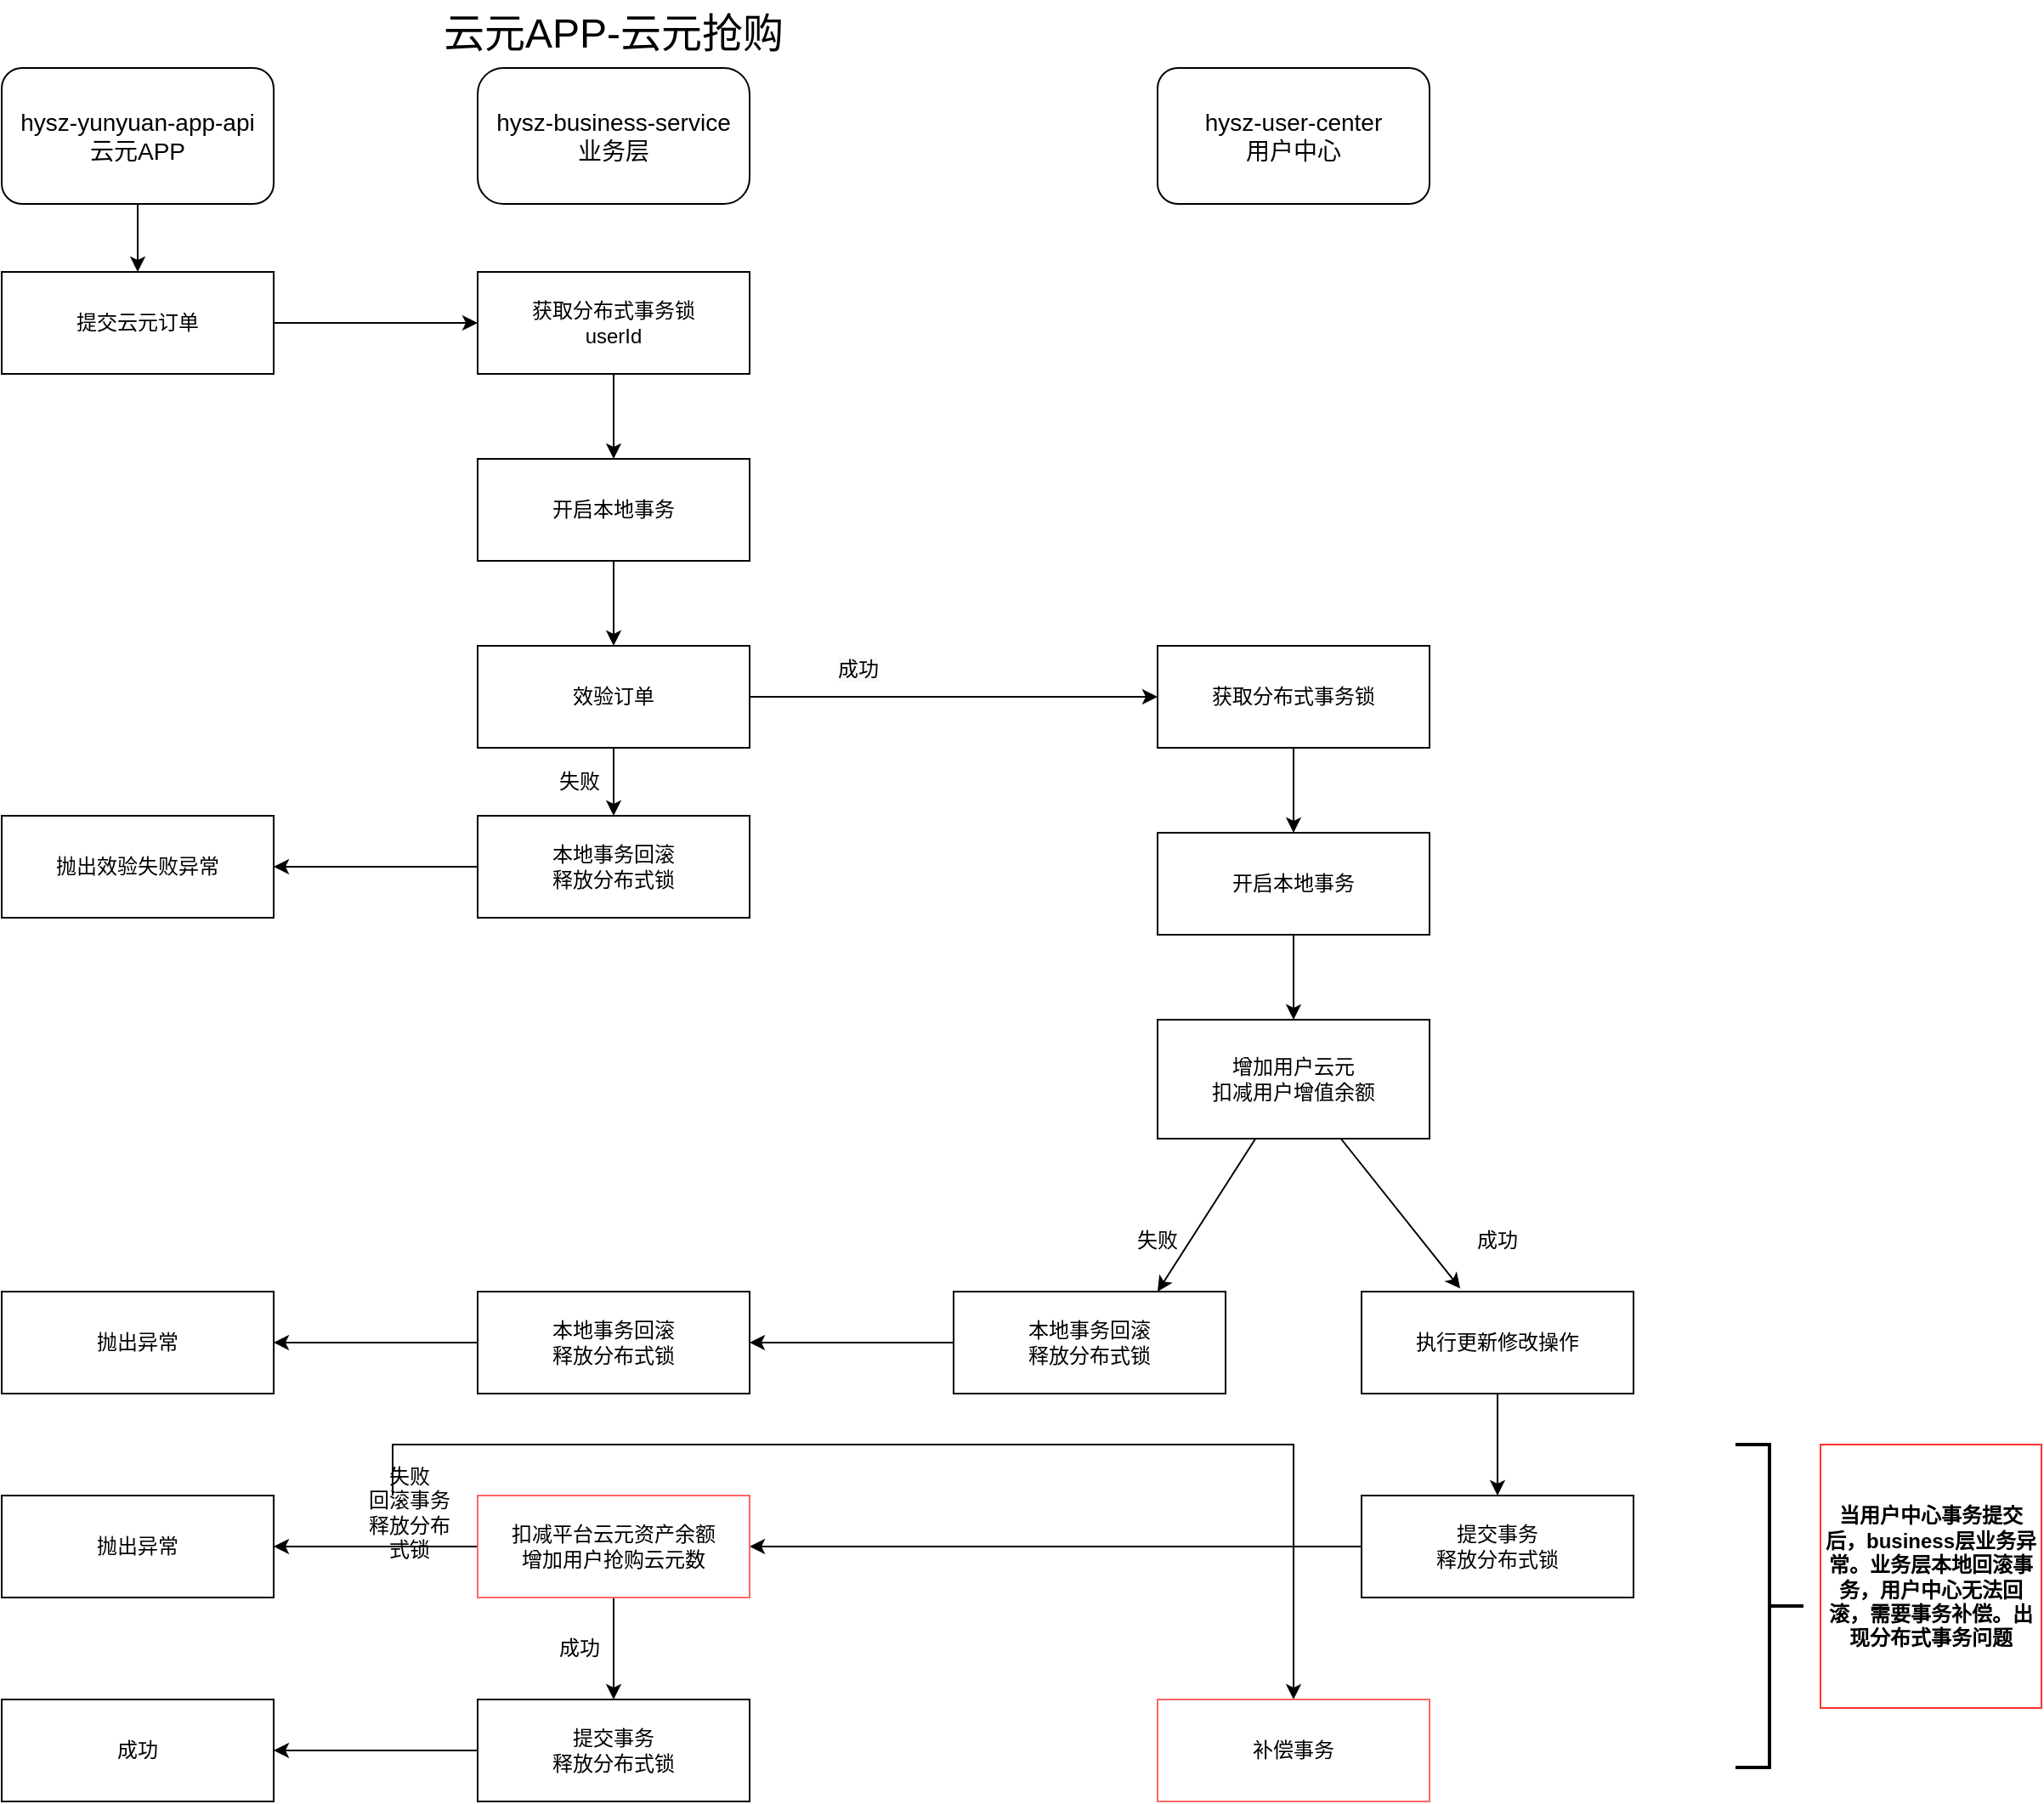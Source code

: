 <mxfile version="14.6.12" type="github">
  <diagram id="C5RBs43oDa-KdzZeNtuy" name="Page-1">
    <mxGraphModel dx="1278" dy="532" grid="1" gridSize="10" guides="1" tooltips="1" connect="1" arrows="1" fold="1" page="1" pageScale="1" pageWidth="850" pageHeight="1100" math="0" shadow="0">
      <root>
        <mxCell id="WIyWlLk6GJQsqaUBKTNV-0" />
        <mxCell id="WIyWlLk6GJQsqaUBKTNV-1" parent="WIyWlLk6GJQsqaUBKTNV-0" />
        <mxCell id="g2LM-X_P6zVzMJMQ8mb0-7" value="&lt;font style=&quot;font-size: 14px&quot;&gt;hysz-business-service&lt;br&gt;业务层&lt;/font&gt;" style="rounded=1;whiteSpace=wrap;html=1;arcSize=19;" parent="WIyWlLk6GJQsqaUBKTNV-1" vertex="1">
          <mxGeometry x="320" y="40" width="160" height="80" as="geometry" />
        </mxCell>
        <mxCell id="g2LM-X_P6zVzMJMQ8mb0-31" value="" style="edgeStyle=orthogonalEdgeStyle;rounded=0;orthogonalLoop=1;jettySize=auto;html=1;" parent="WIyWlLk6GJQsqaUBKTNV-1" source="g2LM-X_P6zVzMJMQ8mb0-8" target="g2LM-X_P6zVzMJMQ8mb0-21" edge="1">
          <mxGeometry relative="1" as="geometry" />
        </mxCell>
        <mxCell id="g2LM-X_P6zVzMJMQ8mb0-8" value="&lt;font style=&quot;font-size: 14px&quot;&gt;hysz-yunyuan-app-api&lt;br&gt;云元APP&lt;/font&gt;" style="rounded=1;whiteSpace=wrap;html=1;" parent="WIyWlLk6GJQsqaUBKTNV-1" vertex="1">
          <mxGeometry x="40" y="40" width="160" height="80" as="geometry" />
        </mxCell>
        <mxCell id="g2LM-X_P6zVzMJMQ8mb0-13" value="&lt;font style=&quot;font-size: 24px&quot;&gt;云元APP-云元抢购&lt;/font&gt;" style="text;html=1;strokeColor=none;fillColor=none;align=center;verticalAlign=middle;whiteSpace=wrap;rounded=0;" parent="WIyWlLk6GJQsqaUBKTNV-1" vertex="1">
          <mxGeometry x="220" width="360" height="40" as="geometry" />
        </mxCell>
        <mxCell id="g2LM-X_P6zVzMJMQ8mb0-37" style="edgeStyle=orthogonalEdgeStyle;rounded=0;orthogonalLoop=1;jettySize=auto;html=1;entryX=0;entryY=0.5;entryDx=0;entryDy=0;" parent="WIyWlLk6GJQsqaUBKTNV-1" source="g2LM-X_P6zVzMJMQ8mb0-21" target="g2LM-X_P6zVzMJMQ8mb0-36" edge="1">
          <mxGeometry relative="1" as="geometry" />
        </mxCell>
        <mxCell id="g2LM-X_P6zVzMJMQ8mb0-21" value="提交云元订单" style="rounded=0;whiteSpace=wrap;html=1;" parent="WIyWlLk6GJQsqaUBKTNV-1" vertex="1">
          <mxGeometry x="40" y="160" width="160" height="60" as="geometry" />
        </mxCell>
        <mxCell id="g2LM-X_P6zVzMJMQ8mb0-32" value="&lt;font style=&quot;font-size: 14px&quot;&gt;hysz-user-center&lt;br&gt;用户中心&lt;br&gt;&lt;/font&gt;" style="rounded=1;whiteSpace=wrap;html=1;" parent="WIyWlLk6GJQsqaUBKTNV-1" vertex="1">
          <mxGeometry x="720" y="40" width="160" height="80" as="geometry" />
        </mxCell>
        <mxCell id="g2LM-X_P6zVzMJMQ8mb0-40" style="edgeStyle=orthogonalEdgeStyle;rounded=0;orthogonalLoop=1;jettySize=auto;html=1;exitX=0.5;exitY=1;exitDx=0;exitDy=0;entryX=0.5;entryY=0;entryDx=0;entryDy=0;" parent="WIyWlLk6GJQsqaUBKTNV-1" source="g2LM-X_P6zVzMJMQ8mb0-36" target="g2LM-X_P6zVzMJMQ8mb0-38" edge="1">
          <mxGeometry relative="1" as="geometry" />
        </mxCell>
        <mxCell id="g2LM-X_P6zVzMJMQ8mb0-36" value="获取分布式事务锁&lt;br&gt;userId" style="rounded=0;whiteSpace=wrap;html=1;" parent="WIyWlLk6GJQsqaUBKTNV-1" vertex="1">
          <mxGeometry x="320" y="160" width="160" height="60" as="geometry" />
        </mxCell>
        <mxCell id="g2LM-X_P6zVzMJMQ8mb0-41" style="edgeStyle=orthogonalEdgeStyle;rounded=0;orthogonalLoop=1;jettySize=auto;html=1;entryX=0.5;entryY=0;entryDx=0;entryDy=0;" parent="WIyWlLk6GJQsqaUBKTNV-1" source="g2LM-X_P6zVzMJMQ8mb0-38" target="g2LM-X_P6zVzMJMQ8mb0-39" edge="1">
          <mxGeometry relative="1" as="geometry" />
        </mxCell>
        <mxCell id="g2LM-X_P6zVzMJMQ8mb0-38" value="开启本地事务" style="rounded=0;whiteSpace=wrap;html=1;" parent="WIyWlLk6GJQsqaUBKTNV-1" vertex="1">
          <mxGeometry x="320" y="270" width="160" height="60" as="geometry" />
        </mxCell>
        <mxCell id="g2LM-X_P6zVzMJMQ8mb0-48" value="" style="edgeStyle=orthogonalEdgeStyle;rounded=0;orthogonalLoop=1;jettySize=auto;html=1;" parent="WIyWlLk6GJQsqaUBKTNV-1" source="g2LM-X_P6zVzMJMQ8mb0-39" target="g2LM-X_P6zVzMJMQ8mb0-47" edge="1">
          <mxGeometry relative="1" as="geometry" />
        </mxCell>
        <mxCell id="g2LM-X_P6zVzMJMQ8mb0-52" style="edgeStyle=orthogonalEdgeStyle;rounded=0;orthogonalLoop=1;jettySize=auto;html=1;entryX=0;entryY=0.5;entryDx=0;entryDy=0;" parent="WIyWlLk6GJQsqaUBKTNV-1" source="g2LM-X_P6zVzMJMQ8mb0-39" target="g2LM-X_P6zVzMJMQ8mb0-51" edge="1">
          <mxGeometry relative="1" as="geometry" />
        </mxCell>
        <mxCell id="g2LM-X_P6zVzMJMQ8mb0-39" value="效验订单" style="rounded=0;whiteSpace=wrap;html=1;" parent="WIyWlLk6GJQsqaUBKTNV-1" vertex="1">
          <mxGeometry x="320" y="380" width="160" height="60" as="geometry" />
        </mxCell>
        <mxCell id="g2LM-X_P6zVzMJMQ8mb0-42" value="抛出效验失败异常" style="rounded=0;whiteSpace=wrap;html=1;" parent="WIyWlLk6GJQsqaUBKTNV-1" vertex="1">
          <mxGeometry x="40" y="480" width="160" height="60" as="geometry" />
        </mxCell>
        <mxCell id="g2LM-X_P6zVzMJMQ8mb0-46" value="失败" style="text;html=1;strokeColor=none;fillColor=none;align=center;verticalAlign=middle;whiteSpace=wrap;rounded=0;" parent="WIyWlLk6GJQsqaUBKTNV-1" vertex="1">
          <mxGeometry x="360" y="450" width="40" height="20" as="geometry" />
        </mxCell>
        <mxCell id="g2LM-X_P6zVzMJMQ8mb0-49" style="edgeStyle=orthogonalEdgeStyle;rounded=0;orthogonalLoop=1;jettySize=auto;html=1;entryX=1;entryY=0.5;entryDx=0;entryDy=0;" parent="WIyWlLk6GJQsqaUBKTNV-1" source="g2LM-X_P6zVzMJMQ8mb0-47" target="g2LM-X_P6zVzMJMQ8mb0-42" edge="1">
          <mxGeometry relative="1" as="geometry" />
        </mxCell>
        <mxCell id="g2LM-X_P6zVzMJMQ8mb0-47" value="本地事务回滚&lt;br&gt;释放分布式锁" style="rounded=0;whiteSpace=wrap;html=1;" parent="WIyWlLk6GJQsqaUBKTNV-1" vertex="1">
          <mxGeometry x="320" y="480" width="160" height="60" as="geometry" />
        </mxCell>
        <mxCell id="g2LM-X_P6zVzMJMQ8mb0-55" value="" style="edgeStyle=orthogonalEdgeStyle;rounded=0;orthogonalLoop=1;jettySize=auto;html=1;" parent="WIyWlLk6GJQsqaUBKTNV-1" source="g2LM-X_P6zVzMJMQ8mb0-51" target="g2LM-X_P6zVzMJMQ8mb0-54" edge="1">
          <mxGeometry relative="1" as="geometry" />
        </mxCell>
        <mxCell id="g2LM-X_P6zVzMJMQ8mb0-51" value="获取分布式事务锁" style="rounded=0;whiteSpace=wrap;html=1;" parent="WIyWlLk6GJQsqaUBKTNV-1" vertex="1">
          <mxGeometry x="720" y="380" width="160" height="60" as="geometry" />
        </mxCell>
        <mxCell id="g2LM-X_P6zVzMJMQ8mb0-53" value="&lt;span style=&quot;color: rgb(0 , 0 , 0) ; font-family: &amp;#34;helvetica&amp;#34; ; font-size: 12px ; font-style: normal ; font-weight: 400 ; letter-spacing: normal ; text-align: center ; text-indent: 0px ; text-transform: none ; word-spacing: 0px ; background-color: rgb(248 , 249 , 250) ; display: inline ; float: none&quot;&gt;成功&lt;br&gt;&lt;/span&gt;" style="text;whiteSpace=wrap;html=1;" parent="WIyWlLk6GJQsqaUBKTNV-1" vertex="1">
          <mxGeometry x="530" y="380" width="40" height="30" as="geometry" />
        </mxCell>
        <mxCell id="g2LM-X_P6zVzMJMQ8mb0-57" style="edgeStyle=orthogonalEdgeStyle;rounded=0;orthogonalLoop=1;jettySize=auto;html=1;entryX=0.5;entryY=0;entryDx=0;entryDy=0;" parent="WIyWlLk6GJQsqaUBKTNV-1" source="g2LM-X_P6zVzMJMQ8mb0-54" target="g2LM-X_P6zVzMJMQ8mb0-56" edge="1">
          <mxGeometry relative="1" as="geometry" />
        </mxCell>
        <mxCell id="g2LM-X_P6zVzMJMQ8mb0-54" value="开启本地事务" style="rounded=0;whiteSpace=wrap;html=1;" parent="WIyWlLk6GJQsqaUBKTNV-1" vertex="1">
          <mxGeometry x="720" y="490" width="160" height="60" as="geometry" />
        </mxCell>
        <mxCell id="g2LM-X_P6zVzMJMQ8mb0-87" value="" style="edgeStyle=none;rounded=0;orthogonalLoop=1;jettySize=auto;html=1;startArrow=none;startFill=0;entryX=0.75;entryY=0;entryDx=0;entryDy=0;" parent="WIyWlLk6GJQsqaUBKTNV-1" source="g2LM-X_P6zVzMJMQ8mb0-56" target="g2LM-X_P6zVzMJMQ8mb0-62" edge="1">
          <mxGeometry relative="1" as="geometry">
            <mxPoint x="800" y="755" as="targetPoint" />
          </mxGeometry>
        </mxCell>
        <mxCell id="g2LM-X_P6zVzMJMQ8mb0-89" value="" style="edgeStyle=none;rounded=0;orthogonalLoop=1;jettySize=auto;html=1;startArrow=none;startFill=0;entryX=0.363;entryY=-0.03;entryDx=0;entryDy=0;entryPerimeter=0;" parent="WIyWlLk6GJQsqaUBKTNV-1" source="g2LM-X_P6zVzMJMQ8mb0-56" target="g2LM-X_P6zVzMJMQ8mb0-69" edge="1">
          <mxGeometry relative="1" as="geometry">
            <mxPoint x="800" y="745" as="targetPoint" />
          </mxGeometry>
        </mxCell>
        <mxCell id="g2LM-X_P6zVzMJMQ8mb0-56" value="增加用户云元&lt;br&gt;扣减用户增值余额&lt;br&gt;" style="rounded=0;whiteSpace=wrap;html=1;" parent="WIyWlLk6GJQsqaUBKTNV-1" vertex="1">
          <mxGeometry x="720" y="600" width="160" height="70" as="geometry" />
        </mxCell>
        <mxCell id="g2LM-X_P6zVzMJMQ8mb0-67" style="edgeStyle=orthogonalEdgeStyle;rounded=0;orthogonalLoop=1;jettySize=auto;html=1;entryX=1;entryY=0.5;entryDx=0;entryDy=0;" parent="WIyWlLk6GJQsqaUBKTNV-1" source="g2LM-X_P6zVzMJMQ8mb0-58" target="g2LM-X_P6zVzMJMQ8mb0-66" edge="1">
          <mxGeometry relative="1" as="geometry" />
        </mxCell>
        <mxCell id="g2LM-X_P6zVzMJMQ8mb0-58" value="本地事务回滚&lt;br&gt;释放分布式锁" style="rounded=0;whiteSpace=wrap;html=1;" parent="WIyWlLk6GJQsqaUBKTNV-1" vertex="1">
          <mxGeometry x="320" y="760" width="160" height="60" as="geometry" />
        </mxCell>
        <mxCell id="g2LM-X_P6zVzMJMQ8mb0-60" value="失败" style="text;html=1;strokeColor=none;fillColor=none;align=center;verticalAlign=middle;whiteSpace=wrap;rounded=0;" parent="WIyWlLk6GJQsqaUBKTNV-1" vertex="1">
          <mxGeometry x="700" y="720" width="40" height="20" as="geometry" />
        </mxCell>
        <mxCell id="g2LM-X_P6zVzMJMQ8mb0-64" style="edgeStyle=orthogonalEdgeStyle;rounded=0;orthogonalLoop=1;jettySize=auto;html=1;entryX=1;entryY=0.5;entryDx=0;entryDy=0;" parent="WIyWlLk6GJQsqaUBKTNV-1" source="g2LM-X_P6zVzMJMQ8mb0-62" target="g2LM-X_P6zVzMJMQ8mb0-58" edge="1">
          <mxGeometry relative="1" as="geometry" />
        </mxCell>
        <mxCell id="g2LM-X_P6zVzMJMQ8mb0-62" value="本地事务回滚&lt;br&gt;释放分布式锁" style="rounded=0;whiteSpace=wrap;html=1;" parent="WIyWlLk6GJQsqaUBKTNV-1" vertex="1">
          <mxGeometry x="600" y="760" width="160" height="60" as="geometry" />
        </mxCell>
        <mxCell id="g2LM-X_P6zVzMJMQ8mb0-66" value="抛出异常" style="rounded=0;whiteSpace=wrap;html=1;" parent="WIyWlLk6GJQsqaUBKTNV-1" vertex="1">
          <mxGeometry x="40" y="760" width="160" height="60" as="geometry" />
        </mxCell>
        <mxCell id="g2LM-X_P6zVzMJMQ8mb0-94" value="" style="edgeStyle=none;rounded=0;orthogonalLoop=1;jettySize=auto;html=1;startArrow=none;startFill=0;" parent="WIyWlLk6GJQsqaUBKTNV-1" source="g2LM-X_P6zVzMJMQ8mb0-69" target="g2LM-X_P6zVzMJMQ8mb0-93" edge="1">
          <mxGeometry relative="1" as="geometry" />
        </mxCell>
        <mxCell id="g2LM-X_P6zVzMJMQ8mb0-69" value="执行更新修改操作" style="rounded=0;whiteSpace=wrap;html=1;" parent="WIyWlLk6GJQsqaUBKTNV-1" vertex="1">
          <mxGeometry x="840" y="760" width="160" height="60" as="geometry" />
        </mxCell>
        <mxCell id="g2LM-X_P6zVzMJMQ8mb0-92" value="成功" style="text;html=1;strokeColor=none;fillColor=none;align=center;verticalAlign=middle;whiteSpace=wrap;rounded=0;" parent="WIyWlLk6GJQsqaUBKTNV-1" vertex="1">
          <mxGeometry x="900" y="670" width="40" height="120" as="geometry" />
        </mxCell>
        <mxCell id="g2LM-X_P6zVzMJMQ8mb0-96" value="" style="edgeStyle=none;rounded=0;orthogonalLoop=1;jettySize=auto;html=1;startArrow=none;startFill=0;" parent="WIyWlLk6GJQsqaUBKTNV-1" source="g2LM-X_P6zVzMJMQ8mb0-93" target="g2LM-X_P6zVzMJMQ8mb0-95" edge="1">
          <mxGeometry relative="1" as="geometry" />
        </mxCell>
        <mxCell id="g2LM-X_P6zVzMJMQ8mb0-93" value="提交事务&lt;br&gt;释放分布式锁" style="rounded=0;whiteSpace=wrap;html=1;" parent="WIyWlLk6GJQsqaUBKTNV-1" vertex="1">
          <mxGeometry x="840" y="880" width="160" height="60" as="geometry" />
        </mxCell>
        <mxCell id="g2LM-X_P6zVzMJMQ8mb0-101" value="" style="edgeStyle=none;rounded=0;orthogonalLoop=1;jettySize=auto;html=1;startArrow=none;startFill=0;" parent="WIyWlLk6GJQsqaUBKTNV-1" source="g2LM-X_P6zVzMJMQ8mb0-95" target="g2LM-X_P6zVzMJMQ8mb0-99" edge="1">
          <mxGeometry relative="1" as="geometry" />
        </mxCell>
        <mxCell id="E6DgkEPs0XCpYOIlAKln-1" style="edgeStyle=orthogonalEdgeStyle;rounded=0;orthogonalLoop=1;jettySize=auto;html=1;entryX=1;entryY=0.5;entryDx=0;entryDy=0;" edge="1" parent="WIyWlLk6GJQsqaUBKTNV-1" source="g2LM-X_P6zVzMJMQ8mb0-95" target="E6DgkEPs0XCpYOIlAKln-0">
          <mxGeometry relative="1" as="geometry" />
        </mxCell>
        <mxCell id="g2LM-X_P6zVzMJMQ8mb0-95" value="扣减平台云元资产余额&lt;br&gt;增加用户抢购云元数" style="rounded=0;whiteSpace=wrap;html=1;strokeColor=#FF6666;" parent="WIyWlLk6GJQsqaUBKTNV-1" vertex="1">
          <mxGeometry x="320" y="880" width="160" height="60" as="geometry" />
        </mxCell>
        <mxCell id="g2LM-X_P6zVzMJMQ8mb0-103" style="edgeStyle=none;rounded=0;orthogonalLoop=1;jettySize=auto;html=1;entryX=1;entryY=0.5;entryDx=0;entryDy=0;startArrow=none;startFill=0;" parent="WIyWlLk6GJQsqaUBKTNV-1" source="g2LM-X_P6zVzMJMQ8mb0-99" target="g2LM-X_P6zVzMJMQ8mb0-102" edge="1">
          <mxGeometry relative="1" as="geometry" />
        </mxCell>
        <mxCell id="g2LM-X_P6zVzMJMQ8mb0-99" value="提交事务&lt;br&gt;释放分布式锁" style="rounded=0;whiteSpace=wrap;html=1;" parent="WIyWlLk6GJQsqaUBKTNV-1" vertex="1">
          <mxGeometry x="320" y="1000" width="160" height="60" as="geometry" />
        </mxCell>
        <mxCell id="g2LM-X_P6zVzMJMQ8mb0-102" value="成功" style="rounded=0;whiteSpace=wrap;html=1;" parent="WIyWlLk6GJQsqaUBKTNV-1" vertex="1">
          <mxGeometry x="40" y="1000" width="160" height="60" as="geometry" />
        </mxCell>
        <mxCell id="E6DgkEPs0XCpYOIlAKln-0" value="抛出异常" style="rounded=0;whiteSpace=wrap;html=1;" vertex="1" parent="WIyWlLk6GJQsqaUBKTNV-1">
          <mxGeometry x="40" y="880" width="160" height="60" as="geometry" />
        </mxCell>
        <mxCell id="E6DgkEPs0XCpYOIlAKln-4" style="edgeStyle=orthogonalEdgeStyle;rounded=0;orthogonalLoop=1;jettySize=auto;html=1;" edge="1" parent="WIyWlLk6GJQsqaUBKTNV-1" source="E6DgkEPs0XCpYOIlAKln-2">
          <mxGeometry relative="1" as="geometry">
            <mxPoint x="800" y="1000" as="targetPoint" />
            <Array as="points">
              <mxPoint x="270" y="850" />
              <mxPoint x="800" y="850" />
            </Array>
          </mxGeometry>
        </mxCell>
        <mxCell id="E6DgkEPs0XCpYOIlAKln-2" value="失败&lt;br&gt;回滚事务&lt;br&gt;释放分布式锁" style="text;html=1;strokeColor=none;fillColor=none;align=center;verticalAlign=middle;whiteSpace=wrap;rounded=0;" vertex="1" parent="WIyWlLk6GJQsqaUBKTNV-1">
          <mxGeometry x="250" y="880" width="60" height="20" as="geometry" />
        </mxCell>
        <mxCell id="E6DgkEPs0XCpYOIlAKln-3" value="成功" style="text;html=1;strokeColor=none;fillColor=none;align=center;verticalAlign=middle;whiteSpace=wrap;rounded=0;" vertex="1" parent="WIyWlLk6GJQsqaUBKTNV-1">
          <mxGeometry x="360" y="910" width="40" height="120" as="geometry" />
        </mxCell>
        <mxCell id="E6DgkEPs0XCpYOIlAKln-6" value="补偿事务" style="rounded=0;whiteSpace=wrap;html=1;strokeColor=#FF6666;" vertex="1" parent="WIyWlLk6GJQsqaUBKTNV-1">
          <mxGeometry x="720" y="1000" width="160" height="60" as="geometry" />
        </mxCell>
        <mxCell id="E6DgkEPs0XCpYOIlAKln-7" value="" style="strokeWidth=2;html=1;shape=mxgraph.flowchart.annotation_2;align=left;labelPosition=right;pointerEvents=1;direction=west;" vertex="1" parent="WIyWlLk6GJQsqaUBKTNV-1">
          <mxGeometry x="1060" y="850" width="40" height="190" as="geometry" />
        </mxCell>
        <mxCell id="E6DgkEPs0XCpYOIlAKln-10" value="&lt;b&gt;当用户中心事务提交后，business层业务异常。业务层本地回滚事务，用户中心无法回滚，需要事务补偿。出现分布式事务问题&lt;/b&gt;" style="text;html=1;strokeColor=#FF3333;fillColor=none;align=center;verticalAlign=middle;whiteSpace=wrap;rounded=0;" vertex="1" parent="WIyWlLk6GJQsqaUBKTNV-1">
          <mxGeometry x="1110" y="850" width="130" height="155" as="geometry" />
        </mxCell>
      </root>
    </mxGraphModel>
  </diagram>
</mxfile>
